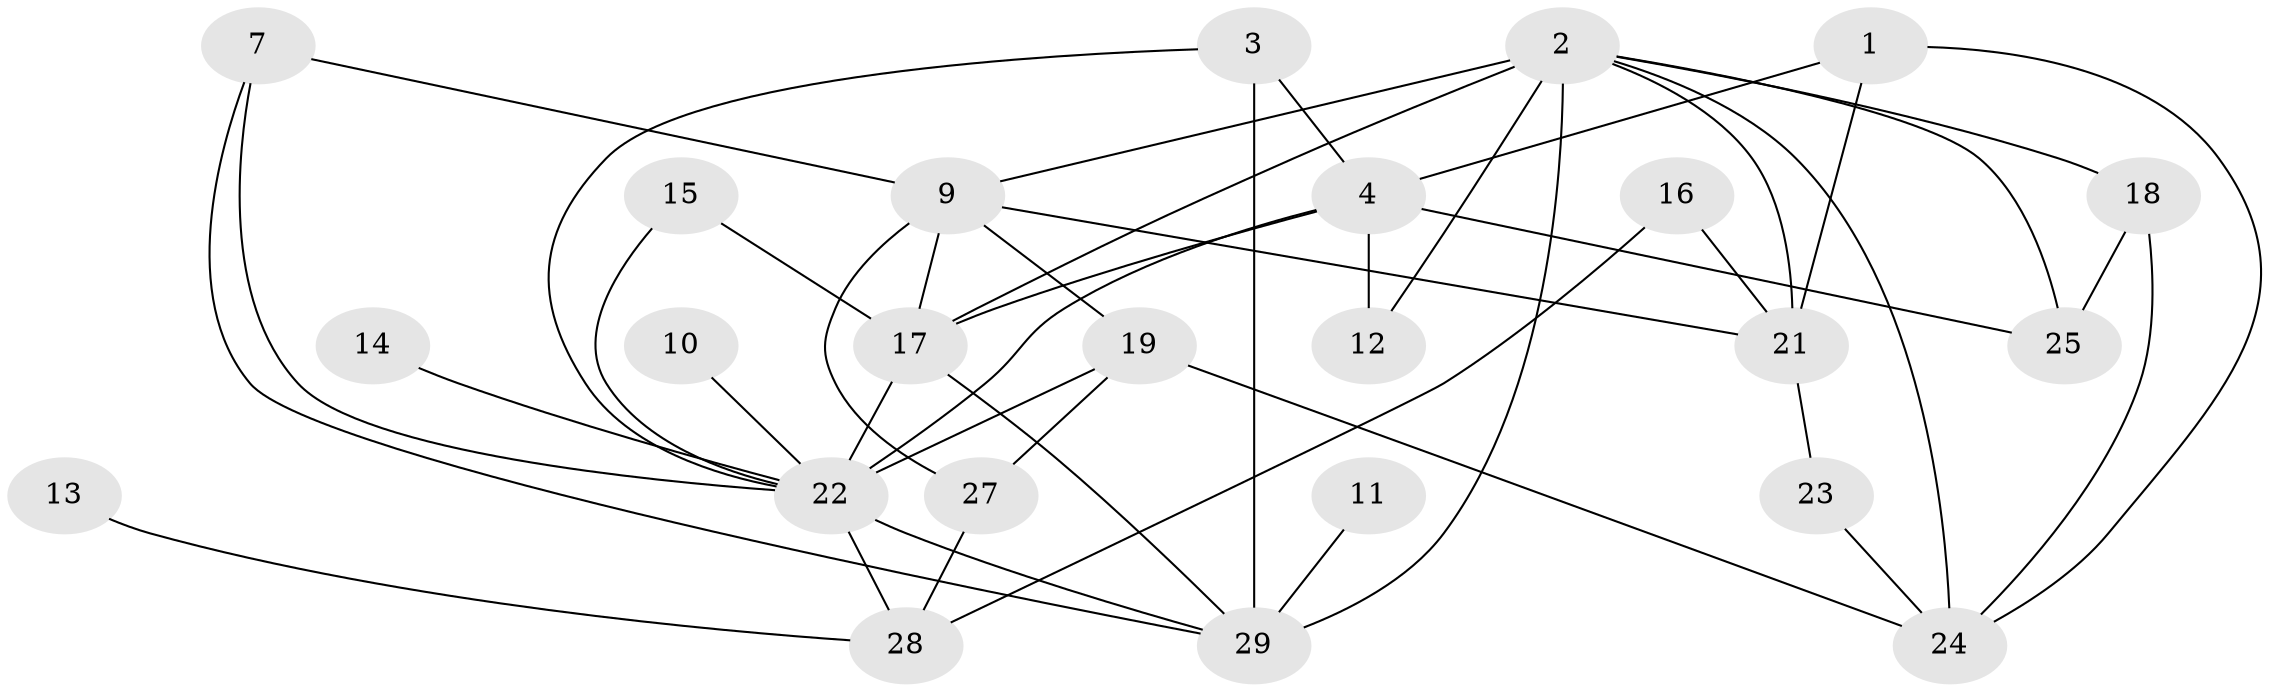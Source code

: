 // original degree distribution, {3: 0.27586206896551724, 4: 0.1206896551724138, 2: 0.20689655172413793, 7: 0.017241379310344827, 5: 0.10344827586206896, 0: 0.08620689655172414, 6: 0.034482758620689655, 1: 0.15517241379310345}
// Generated by graph-tools (version 1.1) at 2025/49/03/09/25 03:49:07]
// undirected, 24 vertices, 45 edges
graph export_dot {
graph [start="1"]
  node [color=gray90,style=filled];
  1;
  2;
  3;
  4;
  7;
  9;
  10;
  11;
  12;
  13;
  14;
  15;
  16;
  17;
  18;
  19;
  21;
  22;
  23;
  24;
  25;
  27;
  28;
  29;
  1 -- 4 [weight=1.0];
  1 -- 21 [weight=1.0];
  1 -- 24 [weight=1.0];
  2 -- 9 [weight=1.0];
  2 -- 12 [weight=1.0];
  2 -- 17 [weight=1.0];
  2 -- 18 [weight=1.0];
  2 -- 21 [weight=1.0];
  2 -- 24 [weight=1.0];
  2 -- 25 [weight=1.0];
  2 -- 29 [weight=2.0];
  3 -- 4 [weight=1.0];
  3 -- 22 [weight=1.0];
  3 -- 29 [weight=1.0];
  4 -- 12 [weight=1.0];
  4 -- 17 [weight=1.0];
  4 -- 22 [weight=3.0];
  4 -- 25 [weight=1.0];
  7 -- 9 [weight=1.0];
  7 -- 22 [weight=1.0];
  7 -- 29 [weight=1.0];
  9 -- 17 [weight=1.0];
  9 -- 19 [weight=1.0];
  9 -- 21 [weight=1.0];
  9 -- 27 [weight=1.0];
  10 -- 22 [weight=1.0];
  11 -- 29 [weight=1.0];
  13 -- 28 [weight=1.0];
  14 -- 22 [weight=1.0];
  15 -- 17 [weight=1.0];
  15 -- 22 [weight=1.0];
  16 -- 21 [weight=1.0];
  16 -- 28 [weight=1.0];
  17 -- 22 [weight=1.0];
  17 -- 29 [weight=1.0];
  18 -- 24 [weight=1.0];
  18 -- 25 [weight=1.0];
  19 -- 22 [weight=1.0];
  19 -- 24 [weight=1.0];
  19 -- 27 [weight=1.0];
  21 -- 23 [weight=1.0];
  22 -- 28 [weight=1.0];
  22 -- 29 [weight=1.0];
  23 -- 24 [weight=1.0];
  27 -- 28 [weight=1.0];
}
